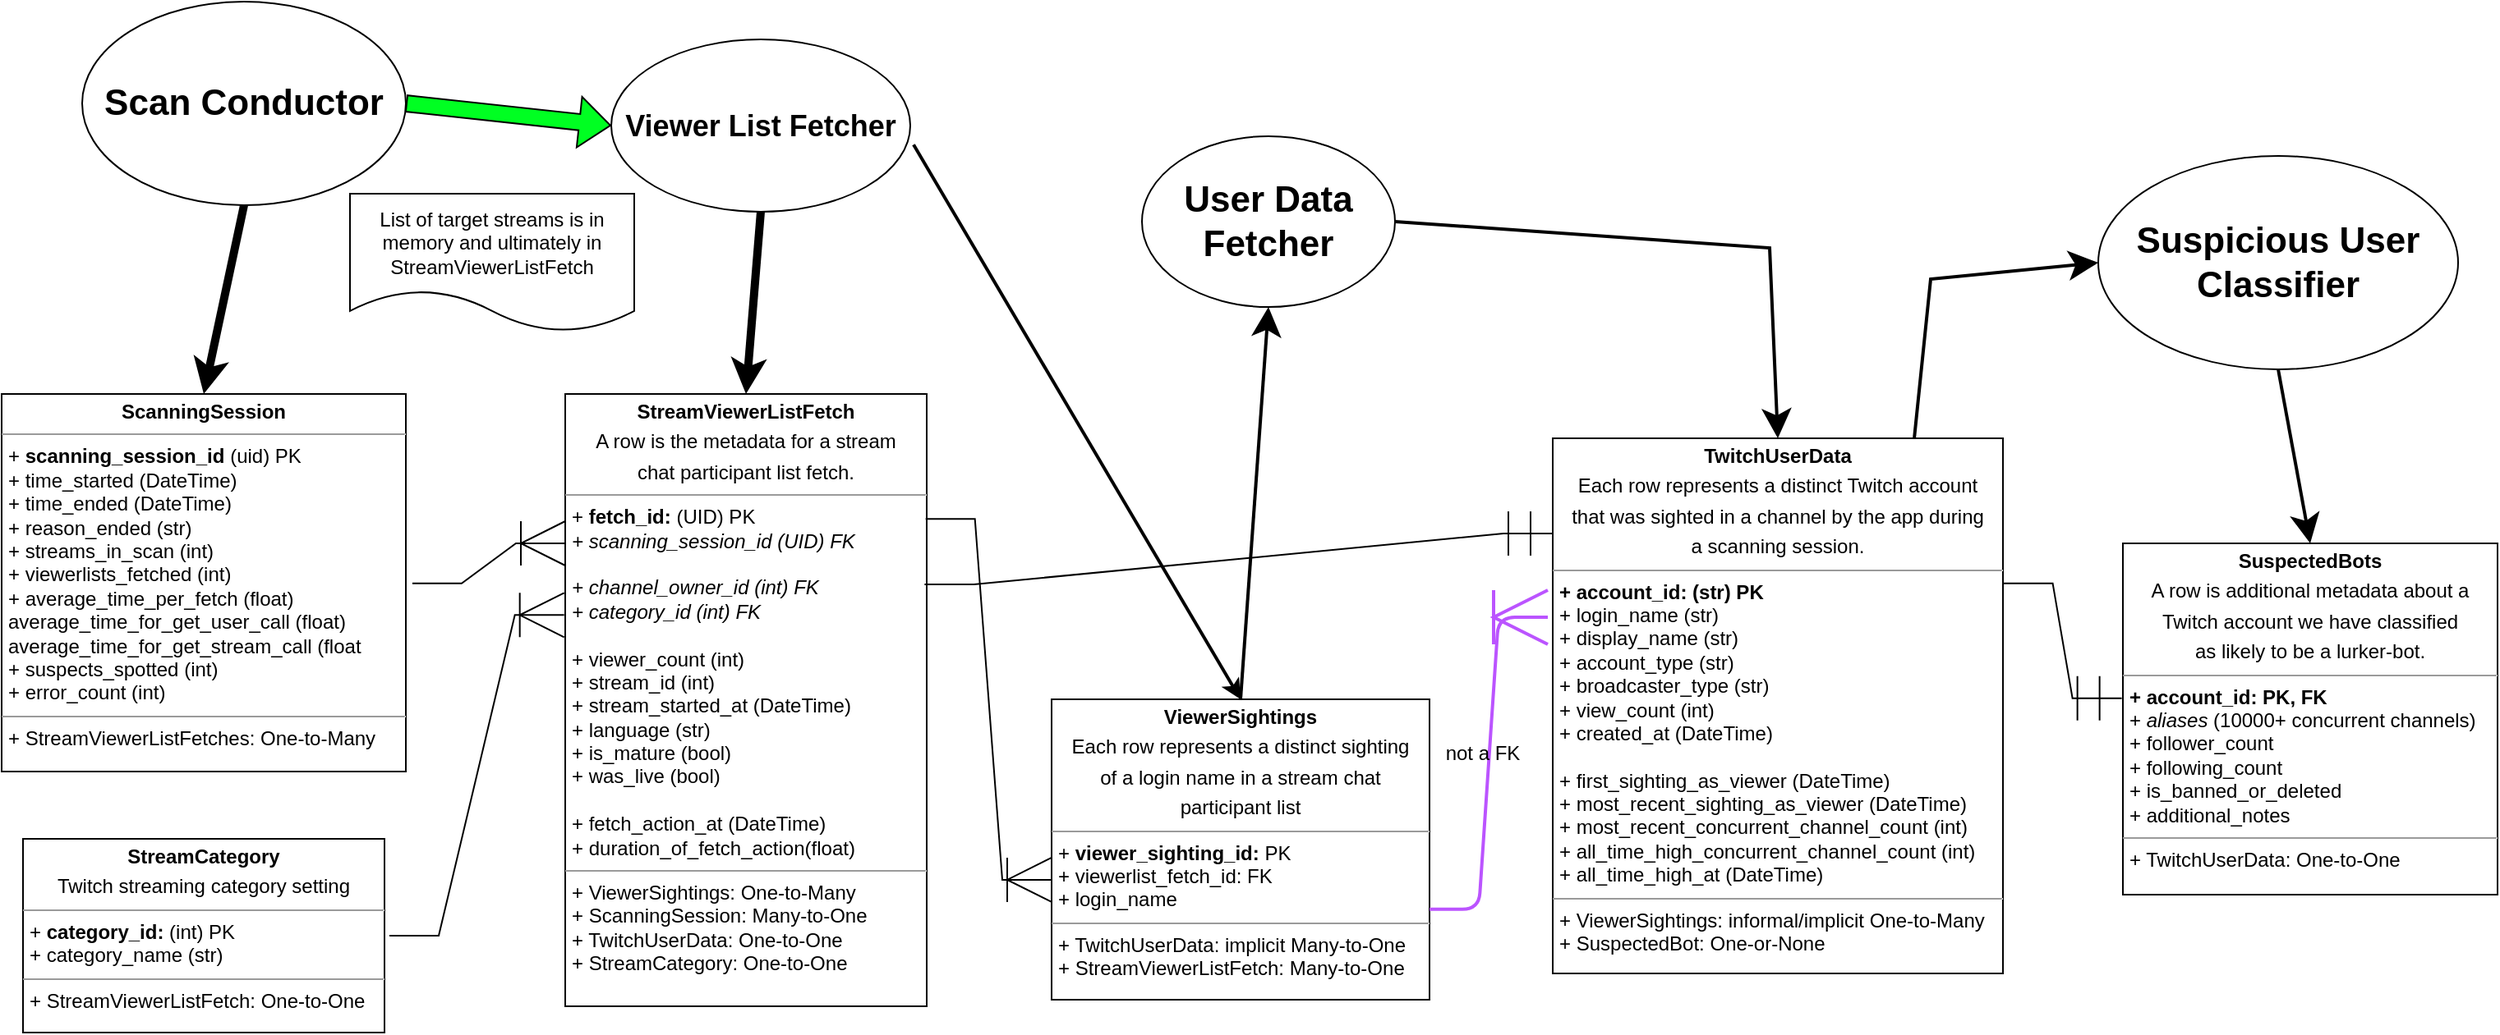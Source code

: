 <mxfile version="24.5.4" type="device">
  <diagram name="Page-1" id="c4acf3e9-155e-7222-9cf6-157b1a14988f">
    <mxGraphModel dx="1687" dy="864" grid="0" gridSize="10" guides="1" tooltips="1" connect="1" arrows="1" fold="1" page="1" pageScale="1" pageWidth="1700" pageHeight="1100" background="none" math="0" shadow="0">
      <root>
        <mxCell id="0" />
        <mxCell id="1" parent="0" />
        <mxCell id="5d2195bd80daf111-18" value="&lt;p style=&quot;margin:0px;margin-top:4px;text-align:center;&quot;&gt;&lt;b&gt;TwitchUserData&lt;/b&gt;&lt;/p&gt;&lt;p style=&quot;margin:0px;margin-top:4px;text-align:center;&quot;&gt;Each row represents a distinct Twitch account&lt;/p&gt;&lt;p style=&quot;margin:0px;margin-top:4px;text-align:center;&quot;&gt;that was sighted in a channel by the app during&lt;/p&gt;&lt;p style=&quot;margin:0px;margin-top:4px;text-align:center;&quot;&gt;a scanning session.&lt;br&gt;&lt;/p&gt;&lt;hr size=&quot;1&quot;&gt;&lt;p style=&quot;margin:0px;margin-left:4px;&quot;&gt;&lt;b&gt;+ account_id: (str) PK&lt;/b&gt;&lt;br&gt;+ login_name (str)&lt;br&gt;&lt;/p&gt;&lt;p style=&quot;margin:0px;margin-left:4px;&quot;&gt;+ display_name (str)&lt;br&gt;&lt;/p&gt;&lt;p style=&quot;margin:0px;margin-left:4px;&quot;&gt;+ account_type (str)&lt;br&gt;&lt;/p&gt;&lt;p style=&quot;margin:0px;margin-left:4px;&quot;&gt;+ broadcaster_type (str)&lt;br&gt;&lt;/p&gt;&lt;p style=&quot;margin:0px;margin-left:4px;&quot;&gt;+ view_count (int)&lt;br&gt;&lt;/p&gt;&lt;p style=&quot;margin:0px;margin-left:4px;&quot;&gt;+ created_at (DateTime)&lt;br&gt;&lt;/p&gt;&lt;p style=&quot;margin:0px;margin-left:4px;&quot;&gt;&lt;br&gt;&lt;/p&gt;&lt;p style=&quot;margin:0px;margin-left:4px;&quot;&gt;+ first_sighting_as_viewer (DateTime)&lt;/p&gt;&lt;p style=&quot;margin:0px;margin-left:4px;&quot;&gt;+ most_recent_sighting_as_viewer (DateTime)&lt;/p&gt;&lt;p style=&quot;margin:0px;margin-left:4px;&quot;&gt;+ most_recent_concurrent_channel_count (int)&lt;br&gt;&lt;/p&gt;&lt;p style=&quot;margin:0px;margin-left:4px;&quot;&gt;+ all_time_high_concurrent_channel_count (int)&lt;br&gt;&lt;/p&gt;&lt;p style=&quot;margin:0px;margin-left:4px;&quot;&gt;+ all_time_high_at (DateTime)&lt;br&gt;&lt;/p&gt;&lt;hr size=&quot;1&quot;&gt;&lt;p style=&quot;margin:0px;margin-left:4px;&quot;&gt;+ ViewerSightings: informal/implicit One-to-Many&lt;/p&gt;&lt;p style=&quot;margin:0px;margin-left:4px;&quot;&gt;+ SuspectedBot: One-or-None&lt;br&gt;&lt;br&gt;&lt;/p&gt;" style="verticalAlign=top;align=left;overflow=fill;fontSize=12;fontFamily=Helvetica;html=1;rounded=0;shadow=0;comic=0;labelBackgroundColor=none;strokeWidth=1" parent="1" vertex="1">
          <mxGeometry x="1035" y="480" width="274" height="326" as="geometry" />
        </mxCell>
        <mxCell id="AvK1rYgLBQbUIPVSa8lQ-2" value="&lt;p style=&quot;margin:0px;margin-top:4px;text-align:center;&quot;&gt;&lt;b&gt;SuspectedBots&lt;/b&gt;&lt;/p&gt;&lt;p style=&quot;margin:0px;margin-top:4px;text-align:center;&quot;&gt;A row is additional metadata about a&lt;/p&gt;&lt;p style=&quot;margin:0px;margin-top:4px;text-align:center;&quot;&gt;Twitch account we have classified&lt;/p&gt;&lt;p style=&quot;margin:0px;margin-top:4px;text-align:center;&quot;&gt;as likely to be a lurker-bot.&lt;br&gt;&lt;/p&gt;&lt;hr size=&quot;1&quot;&gt;&lt;p style=&quot;margin:0px;margin-left:4px;&quot;&gt;&lt;b&gt;+ account_id: PK, FK&lt;/b&gt;&lt;br&gt;+ &lt;i&gt;aliases &lt;/i&gt;(10000+ concurrent channels)&lt;/p&gt;&lt;p style=&quot;margin:0px;margin-left:4px;&quot;&gt;+ follower_count&lt;/p&gt;&lt;p style=&quot;margin:0px;margin-left:4px;&quot;&gt;+ following_count&lt;/p&gt;&lt;p style=&quot;margin:0px;margin-left:4px;&quot;&gt;+ is_banned_or_deleted&lt;/p&gt;&lt;p style=&quot;margin:0px;margin-left:4px;&quot;&gt;+ additional_notes&lt;/p&gt;&lt;hr size=&quot;1&quot;&gt;&lt;p style=&quot;margin:0px;margin-left:4px;&quot;&gt;+ TwitchUserData: One-to-One&lt;br&gt;&lt;br&gt;&lt;/p&gt;" style="verticalAlign=top;align=left;overflow=fill;fontSize=12;fontFamily=Helvetica;html=1;rounded=0;shadow=0;comic=0;labelBackgroundColor=none;strokeWidth=1" parent="1" vertex="1">
          <mxGeometry x="1382" y="544" width="228" height="214" as="geometry" />
        </mxCell>
        <mxCell id="AvK1rYgLBQbUIPVSa8lQ-4" value="&lt;p style=&quot;margin:0px;margin-top:4px;text-align:center;&quot;&gt;&lt;b&gt;ViewerSightings&lt;/b&gt;&lt;/p&gt;&lt;p style=&quot;margin:0px;margin-top:4px;text-align:center;&quot;&gt;Each row represents a distinct sighting&lt;/p&gt;&lt;p style=&quot;margin:0px;margin-top:4px;text-align:center;&quot;&gt;of a login name in a stream chat&lt;/p&gt;&lt;p style=&quot;margin:0px;margin-top:4px;text-align:center;&quot;&gt;participant list&lt;br&gt;&lt;/p&gt;&lt;hr size=&quot;1&quot;&gt;&lt;p style=&quot;margin:0px;margin-left:4px;&quot;&gt;+ &lt;b&gt;viewer_sighting_id:&lt;/b&gt; PK&lt;/p&gt;&lt;p style=&quot;margin:0px;margin-left:4px;&quot;&gt;+ viewerlist_fetch_id: FK&lt;br&gt;&lt;/p&gt;&lt;p style=&quot;margin:0px;margin-left:4px;&quot;&gt;+ login_name&lt;/p&gt;&lt;hr size=&quot;1&quot;&gt;&lt;p style=&quot;margin:0px;margin-left:4px;&quot;&gt;+ TwitchUserData: implicit Many-to-One&lt;/p&gt;&lt;p style=&quot;margin:0px;margin-left:4px;&quot;&gt;+ StreamViewerListFetch: Many-to-One&lt;/p&gt;" style="verticalAlign=top;align=left;overflow=fill;fontSize=12;fontFamily=Helvetica;html=1;rounded=0;shadow=0;comic=0;labelBackgroundColor=none;strokeWidth=1" parent="1" vertex="1">
          <mxGeometry x="730" y="639" width="230" height="183" as="geometry" />
        </mxCell>
        <mxCell id="AvK1rYgLBQbUIPVSa8lQ-6" value="" style="shape=flexArrow;endArrow=classic;html=1;rounded=0;exitX=1;exitY=0.5;exitDx=0;exitDy=0;entryX=0;entryY=0.5;entryDx=0;entryDy=0;fillColor=#00FF22;fillStyle=solid;" parent="1" source="AvK1rYgLBQbUIPVSa8lQ-20" target="yCQpJYcG371SY_RABIUf-13" edge="1">
          <mxGeometry width="50" height="50" relative="1" as="geometry">
            <mxPoint x="428.0" y="148.5" as="sourcePoint" />
            <mxPoint x="328" y="148" as="targetPoint" />
          </mxGeometry>
        </mxCell>
        <mxCell id="AvK1rYgLBQbUIPVSa8lQ-8" value="&lt;font style=&quot;font-size: 22px;&quot;&gt;&lt;b&gt;User Data Fetcher&lt;br&gt;&lt;/b&gt;&lt;/font&gt;" style="ellipse;whiteSpace=wrap;html=1;" parent="1" vertex="1">
          <mxGeometry x="785" y="296" width="154" height="104" as="geometry" />
        </mxCell>
        <mxCell id="AvK1rYgLBQbUIPVSa8lQ-12" value="&lt;p style=&quot;margin:0px;margin-top:4px;text-align:center;&quot;&gt;&lt;b&gt;StreamViewerListFetch&lt;/b&gt;&lt;/p&gt;&lt;p style=&quot;margin:0px;margin-top:4px;text-align:center;&quot;&gt;A row is the metadata for a stream&lt;/p&gt;&lt;p style=&quot;margin:0px;margin-top:4px;text-align:center;&quot;&gt;chat participant list fetch.&lt;br&gt;&lt;/p&gt;&lt;hr size=&quot;1&quot;&gt;&lt;p style=&quot;margin:0px;margin-left:4px;&quot;&gt;+ &lt;b&gt;fetch_id:&lt;/b&gt; (UID) PK&lt;br&gt;&lt;i&gt;+ scanning_session_id (UID) FK&lt;/i&gt;&lt;/p&gt;&lt;p style=&quot;margin:0px;margin-left:4px;&quot;&gt;&lt;i&gt;&lt;br&gt;&lt;/i&gt;&lt;/p&gt;&lt;p style=&quot;margin:0px;margin-left:4px;&quot;&gt;&lt;i&gt;+ channel_owner_id (int) FK&lt;/i&gt;&lt;/p&gt;&lt;p style=&quot;margin:0px;margin-left:4px;&quot;&gt;&lt;i&gt;+ category_id (int) FK&lt;/i&gt;&lt;/p&gt;&lt;p style=&quot;margin:0px;margin-left:4px;&quot;&gt;&lt;br&gt;&lt;/p&gt;&lt;p style=&quot;margin:0px;margin-left:4px;&quot;&gt;+ viewer_count (int)&lt;br&gt;&lt;/p&gt;&lt;p style=&quot;margin:0px;margin-left:4px;&quot;&gt;+ stream_id (int)&lt;/p&gt;&lt;p style=&quot;margin:0px;margin-left:4px;&quot;&gt;+ stream_started_at (DateTime)&lt;/p&gt;&lt;p style=&quot;margin:0px;margin-left:4px;&quot;&gt;+ language (str)&lt;/p&gt;&lt;p style=&quot;margin:0px;margin-left:4px;&quot;&gt;+ is_mature (bool)&lt;/p&gt;&lt;p style=&quot;margin:0px;margin-left:4px;&quot;&gt;+ was_live (bool)&lt;/p&gt;&lt;p style=&quot;margin:0px;margin-left:4px;&quot;&gt;&lt;br&gt;&lt;/p&gt;&lt;p style=&quot;margin:0px;margin-left:4px;&quot;&gt;+ fetch_action_at (DateTime)&lt;/p&gt;&lt;p style=&quot;margin:0px;margin-left:4px;&quot;&gt;+ duration_of_fetch_action(float)&lt;/p&gt;&lt;hr size=&quot;1&quot;&gt;&lt;p style=&quot;margin:0px;margin-left:4px;&quot;&gt;+ ViewerSightings: One-to-Many&lt;br&gt;&lt;/p&gt;&lt;p style=&quot;margin:0px;margin-left:4px;&quot;&gt;+ ScanningSession: Many-to-One&lt;/p&gt;&lt;p style=&quot;margin:0px;margin-left:4px;&quot;&gt;+ TwitchUserData: One-to-One&lt;/p&gt;&lt;p style=&quot;margin:0px;margin-left:4px;&quot;&gt;+ StreamCategory: One-to-One&lt;br&gt;&lt;/p&gt;" style="verticalAlign=top;align=left;overflow=fill;fontSize=12;fontFamily=Helvetica;html=1;rounded=0;shadow=0;comic=0;labelBackgroundColor=none;strokeWidth=1" parent="1" vertex="1">
          <mxGeometry x="434" y="453" width="220" height="373" as="geometry" />
        </mxCell>
        <mxCell id="AvK1rYgLBQbUIPVSa8lQ-15" value="&lt;p style=&quot;margin:0px;margin-top:4px;text-align:center;&quot;&gt;&lt;b&gt;ScanningSession&lt;/b&gt;&lt;br&gt;&lt;/p&gt;&lt;hr size=&quot;1&quot;&gt;&lt;p style=&quot;margin:0px;margin-left:4px;&quot;&gt;+ &lt;b&gt;scanning_session_id&lt;/b&gt; (uid) PK&lt;br&gt;&lt;/p&gt;&lt;p style=&quot;margin:0px;margin-left:4px;&quot;&gt;+ time_started (DateTime)&lt;br&gt;&lt;/p&gt;&lt;p style=&quot;margin:0px;margin-left:4px;&quot;&gt;+ time_ended (DateTime)&lt;/p&gt;&lt;p style=&quot;margin:0px;margin-left:4px;&quot;&gt;+ reason_ended (str)&lt;br&gt;&lt;/p&gt;&lt;p style=&quot;margin:0px;margin-left:4px;&quot;&gt;+ streams_in_scan (int)&lt;br&gt;&lt;/p&gt;&lt;p style=&quot;margin:0px;margin-left:4px;&quot;&gt;+ viewerlists_fetched (int)&lt;br&gt;&lt;/p&gt;&lt;p style=&quot;margin:0px;margin-left:4px;&quot;&gt;+ average_time_per_fetch (float)&lt;br&gt;&lt;/p&gt;&lt;p style=&quot;margin:0px;margin-left:4px;&quot;&gt;average_time_for_get_user_call (float)&lt;br&gt;average_time_for_get_stream_call (float&lt;br&gt;&lt;/p&gt;&lt;p style=&quot;margin:0px;margin-left:4px;&quot;&gt;+ suspects_spotted (int)&lt;br&gt;&lt;/p&gt;&lt;p style=&quot;margin:0px;margin-left:4px;&quot;&gt;+ error_count (int)&lt;br&gt;&lt;/p&gt;&lt;hr size=&quot;1&quot;&gt;&lt;p style=&quot;margin:0px;margin-left:4px;&quot;&gt;+ StreamViewerListFetches: One-to-Many&lt;br&gt;&lt;br&gt;&lt;/p&gt;" style="verticalAlign=top;align=left;overflow=fill;fontSize=12;fontFamily=Helvetica;html=1;rounded=0;shadow=0;comic=0;labelBackgroundColor=none;strokeWidth=1" parent="1" vertex="1">
          <mxGeometry x="91" y="453" width="246" height="230" as="geometry" />
        </mxCell>
        <mxCell id="AvK1rYgLBQbUIPVSa8lQ-20" value="&lt;font style=&quot;font-size: 22px;&quot;&gt;&lt;b&gt;Scan Conductor&lt;br&gt;&lt;/b&gt;&lt;/font&gt;" style="ellipse;whiteSpace=wrap;html=1;" parent="1" vertex="1">
          <mxGeometry x="140" y="214" width="197" height="124" as="geometry" />
        </mxCell>
        <mxCell id="AvK1rYgLBQbUIPVSa8lQ-24" value="&lt;font style=&quot;font-size: 22px;&quot;&gt;&lt;b&gt;Suspicious User Classifier&lt;br&gt;&lt;/b&gt;&lt;/font&gt;" style="ellipse;whiteSpace=wrap;html=1;" parent="1" vertex="1">
          <mxGeometry x="1367" y="308" width="219" height="130" as="geometry" />
        </mxCell>
        <mxCell id="yCQpJYcG371SY_RABIUf-1" value="&lt;p style=&quot;margin:0px;margin-top:4px;text-align:center;&quot;&gt;&lt;b&gt;StreamCategory&lt;/b&gt;&lt;/p&gt;&lt;p style=&quot;margin:0px;margin-top:4px;text-align:center;&quot;&gt;Twitch streaming category setting&lt;br&gt;&lt;/p&gt;&lt;hr size=&quot;1&quot;&gt;&lt;p style=&quot;margin:0px;margin-left:4px;&quot;&gt;+ &lt;b&gt;category_id:&lt;/b&gt; (int) PK&lt;br&gt;+ category_name (str)&lt;br&gt;&lt;/p&gt;&lt;hr size=&quot;1&quot;&gt;&lt;p style=&quot;margin:0px;margin-left:4px;&quot;&gt;+ StreamViewerListFetch: One-to-One&lt;/p&gt;" style="verticalAlign=top;align=left;overflow=fill;fontSize=12;fontFamily=Helvetica;html=1;rounded=0;shadow=0;comic=0;labelBackgroundColor=none;strokeWidth=1" vertex="1" parent="1">
          <mxGeometry x="104" y="724" width="220" height="118" as="geometry" />
        </mxCell>
        <mxCell id="yCQpJYcG371SY_RABIUf-2" value="" style="endArrow=classic;html=1;rounded=0;entryX=0.5;entryY=1;entryDx=0;entryDy=0;endSize=12;exitX=0.5;exitY=0;exitDx=0;exitDy=0;strokeWidth=2;" edge="1" parent="1" source="AvK1rYgLBQbUIPVSa8lQ-4" target="AvK1rYgLBQbUIPVSa8lQ-8">
          <mxGeometry width="50" height="50" relative="1" as="geometry">
            <mxPoint x="1175" y="926" as="sourcePoint" />
            <mxPoint x="1117" y="926" as="targetPoint" />
          </mxGeometry>
        </mxCell>
        <mxCell id="yCQpJYcG371SY_RABIUf-4" value="" style="edgeStyle=entityRelationEdgeStyle;fontSize=12;html=1;endArrow=ERoneToMany;rounded=0;exitX=1;exitY=0.5;exitDx=0;exitDy=0;endSize=25;entryX=-0.003;entryY=0.361;entryDx=0;entryDy=0;entryPerimeter=0;" edge="1" parent="1" target="AvK1rYgLBQbUIPVSa8lQ-12">
          <mxGeometry width="100" height="100" relative="1" as="geometry">
            <mxPoint x="327" y="783" as="sourcePoint" />
            <mxPoint x="434" y="572" as="targetPoint" />
          </mxGeometry>
        </mxCell>
        <mxCell id="yCQpJYcG371SY_RABIUf-6" value="" style="edgeStyle=entityRelationEdgeStyle;fontSize=12;html=1;endArrow=ERoneToMany;rounded=0;exitX=1;exitY=0.5;exitDx=0;exitDy=0;entryX=-0.018;entryY=0.243;entryDx=0;entryDy=0;entryPerimeter=0;endSize=25;" edge="1" parent="1">
          <mxGeometry width="100" height="100" relative="1" as="geometry">
            <mxPoint x="340.96" y="568.36" as="sourcePoint" />
            <mxPoint x="434.0" y="543.999" as="targetPoint" />
            <Array as="points">
              <mxPoint x="781.96" y="782.36" />
            </Array>
          </mxGeometry>
        </mxCell>
        <mxCell id="yCQpJYcG371SY_RABIUf-7" value="" style="edgeStyle=entityRelationEdgeStyle;fontSize=12;html=1;endArrow=ERoneToMany;rounded=0;endSize=25;exitX=0.997;exitY=0.204;exitDx=0;exitDy=0;exitPerimeter=0;" edge="1" parent="1" source="AvK1rYgLBQbUIPVSa8lQ-12">
          <mxGeometry width="100" height="100" relative="1" as="geometry">
            <mxPoint x="658.64" y="530.042" as="sourcePoint" />
            <mxPoint x="730" y="748.95" as="targetPoint" />
          </mxGeometry>
        </mxCell>
        <mxCell id="yCQpJYcG371SY_RABIUf-9" value="" style="edgeStyle=entityRelationEdgeStyle;fontSize=12;html=1;endArrow=ERmandOne;rounded=0;entryX=0;entryY=0.178;entryDx=0;entryDy=0;entryPerimeter=0;endSize=25;exitX=0.994;exitY=0.311;exitDx=0;exitDy=0;exitPerimeter=0;" edge="1" parent="1" source="AvK1rYgLBQbUIPVSa8lQ-12" target="5d2195bd80daf111-18">
          <mxGeometry width="100" height="100" relative="1" as="geometry">
            <mxPoint x="672" y="516" as="sourcePoint" />
            <mxPoint x="711" y="335" as="targetPoint" />
          </mxGeometry>
        </mxCell>
        <mxCell id="yCQpJYcG371SY_RABIUf-11" value="" style="edgeStyle=entityRelationEdgeStyle;fontSize=12;html=1;endArrow=ERoneToMany;rounded=1;endSize=30;curved=0;strokeWidth=2;strokeColor=#BB54FF;exitX=1;exitY=0.699;exitDx=0;exitDy=0;exitPerimeter=0;" edge="1" parent="1" source="AvK1rYgLBQbUIPVSa8lQ-4">
          <mxGeometry width="100" height="100" relative="1" as="geometry">
            <mxPoint x="1040" y="799" as="sourcePoint" />
            <mxPoint x="1032" y="589" as="targetPoint" />
          </mxGeometry>
        </mxCell>
        <mxCell id="yCQpJYcG371SY_RABIUf-12" value="" style="edgeStyle=entityRelationEdgeStyle;fontSize=12;html=1;endArrow=ERmandOne;rounded=0;exitX=1.001;exitY=0.271;exitDx=0;exitDy=0;entryX=-0.003;entryY=0.441;entryDx=0;entryDy=0;endSize=25;exitPerimeter=0;entryPerimeter=0;" edge="1" parent="1" source="5d2195bd80daf111-18" target="AvK1rYgLBQbUIPVSa8lQ-2">
          <mxGeometry width="100" height="100" relative="1" as="geometry">
            <mxPoint x="1292" y="308" as="sourcePoint" />
            <mxPoint x="1687" y="307" as="targetPoint" />
          </mxGeometry>
        </mxCell>
        <mxCell id="yCQpJYcG371SY_RABIUf-13" value="&lt;font style=&quot;font-size: 18px;&quot;&gt;&lt;b&gt;Viewer List Fetcher&lt;br&gt;&lt;/b&gt;&lt;/font&gt;" style="ellipse;whiteSpace=wrap;html=1;" vertex="1" parent="1">
          <mxGeometry x="462" y="237" width="182" height="105" as="geometry" />
        </mxCell>
        <mxCell id="yCQpJYcG371SY_RABIUf-16" value="" style="endArrow=classic;html=1;rounded=0;entryX=0.5;entryY=0;entryDx=0;entryDy=0;exitX=0.5;exitY=1;exitDx=0;exitDy=0;strokeWidth=5;" edge="1" parent="1" source="AvK1rYgLBQbUIPVSa8lQ-20" target="AvK1rYgLBQbUIPVSa8lQ-15">
          <mxGeometry width="50" height="50" relative="1" as="geometry">
            <mxPoint x="856" y="660" as="sourcePoint" />
            <mxPoint x="906" y="610" as="targetPoint" />
          </mxGeometry>
        </mxCell>
        <mxCell id="yCQpJYcG371SY_RABIUf-17" value="" style="endArrow=classic;html=1;rounded=0;entryX=0.5;entryY=0;entryDx=0;entryDy=0;exitX=0.5;exitY=1;exitDx=0;exitDy=0;strokeWidth=5;" edge="1" parent="1" source="yCQpJYcG371SY_RABIUf-13" target="AvK1rYgLBQbUIPVSa8lQ-12">
          <mxGeometry width="50" height="50" relative="1" as="geometry">
            <mxPoint x="536" y="349.0" as="sourcePoint" />
            <mxPoint x="224" y="463" as="targetPoint" />
          </mxGeometry>
        </mxCell>
        <mxCell id="yCQpJYcG371SY_RABIUf-18" value="" style="endArrow=classic;html=1;rounded=0;entryX=0.5;entryY=0;entryDx=0;entryDy=0;strokeWidth=2;exitX=1.011;exitY=0.611;exitDx=0;exitDy=0;exitPerimeter=0;" edge="1" parent="1" source="yCQpJYcG371SY_RABIUf-13" target="AvK1rYgLBQbUIPVSa8lQ-4">
          <mxGeometry width="50" height="50" relative="1" as="geometry">
            <mxPoint x="725" y="298" as="sourcePoint" />
            <mxPoint x="904" y="322" as="targetPoint" />
            <Array as="points" />
          </mxGeometry>
        </mxCell>
        <mxCell id="yCQpJYcG371SY_RABIUf-19" value="" style="endArrow=classic;html=1;rounded=0;entryX=0.5;entryY=0;entryDx=0;entryDy=0;endSize=12;exitX=1;exitY=0.5;exitDx=0;exitDy=0;strokeWidth=2;" edge="1" parent="1" source="AvK1rYgLBQbUIPVSa8lQ-8" target="5d2195bd80daf111-18">
          <mxGeometry width="50" height="50" relative="1" as="geometry">
            <mxPoint x="855" y="649" as="sourcePoint" />
            <mxPoint x="855" y="410" as="targetPoint" />
            <Array as="points">
              <mxPoint x="1167" y="364" />
            </Array>
          </mxGeometry>
        </mxCell>
        <mxCell id="yCQpJYcG371SY_RABIUf-20" value="" style="endArrow=classic;html=1;rounded=0;entryX=0;entryY=0.5;entryDx=0;entryDy=0;endSize=12;exitX=0.803;exitY=0;exitDx=0;exitDy=0;strokeWidth=2;exitPerimeter=0;" edge="1" parent="1" source="5d2195bd80daf111-18" target="AvK1rYgLBQbUIPVSa8lQ-24">
          <mxGeometry width="50" height="50" relative="1" as="geometry">
            <mxPoint x="1244" y="423" as="sourcePoint" />
            <mxPoint x="1261" y="184" as="targetPoint" />
            <Array as="points">
              <mxPoint x="1265" y="383" />
            </Array>
          </mxGeometry>
        </mxCell>
        <mxCell id="yCQpJYcG371SY_RABIUf-21" value="" style="endArrow=classic;html=1;rounded=0;entryX=0.5;entryY=0;entryDx=0;entryDy=0;endSize=12;exitX=0.5;exitY=1;exitDx=0;exitDy=0;strokeWidth=2;" edge="1" parent="1" source="AvK1rYgLBQbUIPVSa8lQ-24" target="AvK1rYgLBQbUIPVSa8lQ-2">
          <mxGeometry width="50" height="50" relative="1" as="geometry">
            <mxPoint x="1265" y="490" as="sourcePoint" />
            <mxPoint x="1377" y="383" as="targetPoint" />
            <Array as="points" />
          </mxGeometry>
        </mxCell>
        <mxCell id="yCQpJYcG371SY_RABIUf-22" value="List of target streams is in memory and ultimately in StreamViewerListFetch" style="shape=document;whiteSpace=wrap;html=1;boundedLbl=1;dashed=0;flipH=1;" vertex="1" parent="1">
          <mxGeometry x="303" y="331" width="173" height="84" as="geometry" />
        </mxCell>
        <mxCell id="yCQpJYcG371SY_RABIUf-23" value="not a FK" style="text;html=1;align=center;verticalAlign=middle;resizable=0;points=[];autosize=1;strokeColor=none;fillColor=none;" vertex="1" parent="1">
          <mxGeometry x="960" y="659" width="63" height="26" as="geometry" />
        </mxCell>
      </root>
    </mxGraphModel>
  </diagram>
</mxfile>
